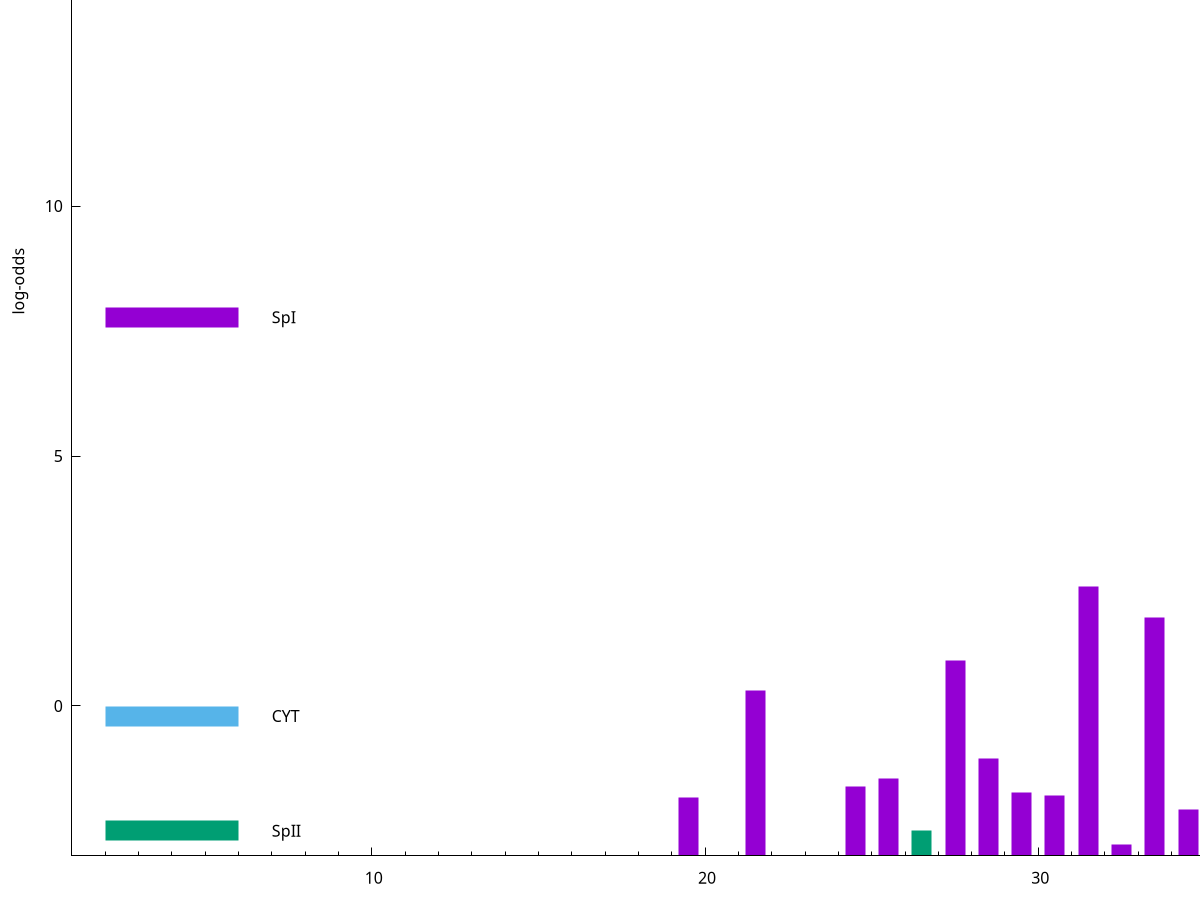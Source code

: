 set title "LipoP predictions for SRR4065678.gff"
set size 2., 1.4
set xrange [1:70] 
set mxtics 10
set yrange [-3:20]
set y2range [0:23]
set ylabel "log-odds"
set term postscript eps color solid "Helvetica" 30
set output "SRR4065678.gff17.eps"
set arrow from 2,14.9775 to 6,14.9775 nohead lt 4 lw 20
set label "TMH" at 7,14.9775
set arrow from 2,7.77478 to 6,7.77478 nohead lt 1 lw 20
set label "SpI" at 7,7.77478
set arrow from 2,-0.200913 to 6,-0.200913 nohead lt 3 lw 20
set label "CYT" at 7,-0.200913
set arrow from 2,-2.49605 to 6,-2.49605 nohead lt 2 lw 20
set label "SpII" at 7,-2.49605
set arrow from 2,14.9775 to 6,14.9775 nohead lt 4 lw 20
set label "TMH" at 7,14.9775
# NOTE: The scores below are the log-odds scores with the threshold
# NOTE: subtracted (a hack to make gnuplot make the histogram all
# NOTE: look nice).
plot "-" axes x1y2 title "" with impulses lt 2 lw 20, "-" axes x1y2 title "" with impulses lt 1 lw 20
26.500000 0.503950
e
36.500000 10.666700
31.500000 5.394810
33.500000 4.776080
27.500000 3.902415
35.500000 3.394871
21.500000 3.311172
28.500000 1.941390
25.500000 1.539390
24.500000 1.396160
29.500000 1.275820
30.500000 1.201770
19.500000 1.177170
34.500000 0.929780
32.500000 0.225080
e
exit
